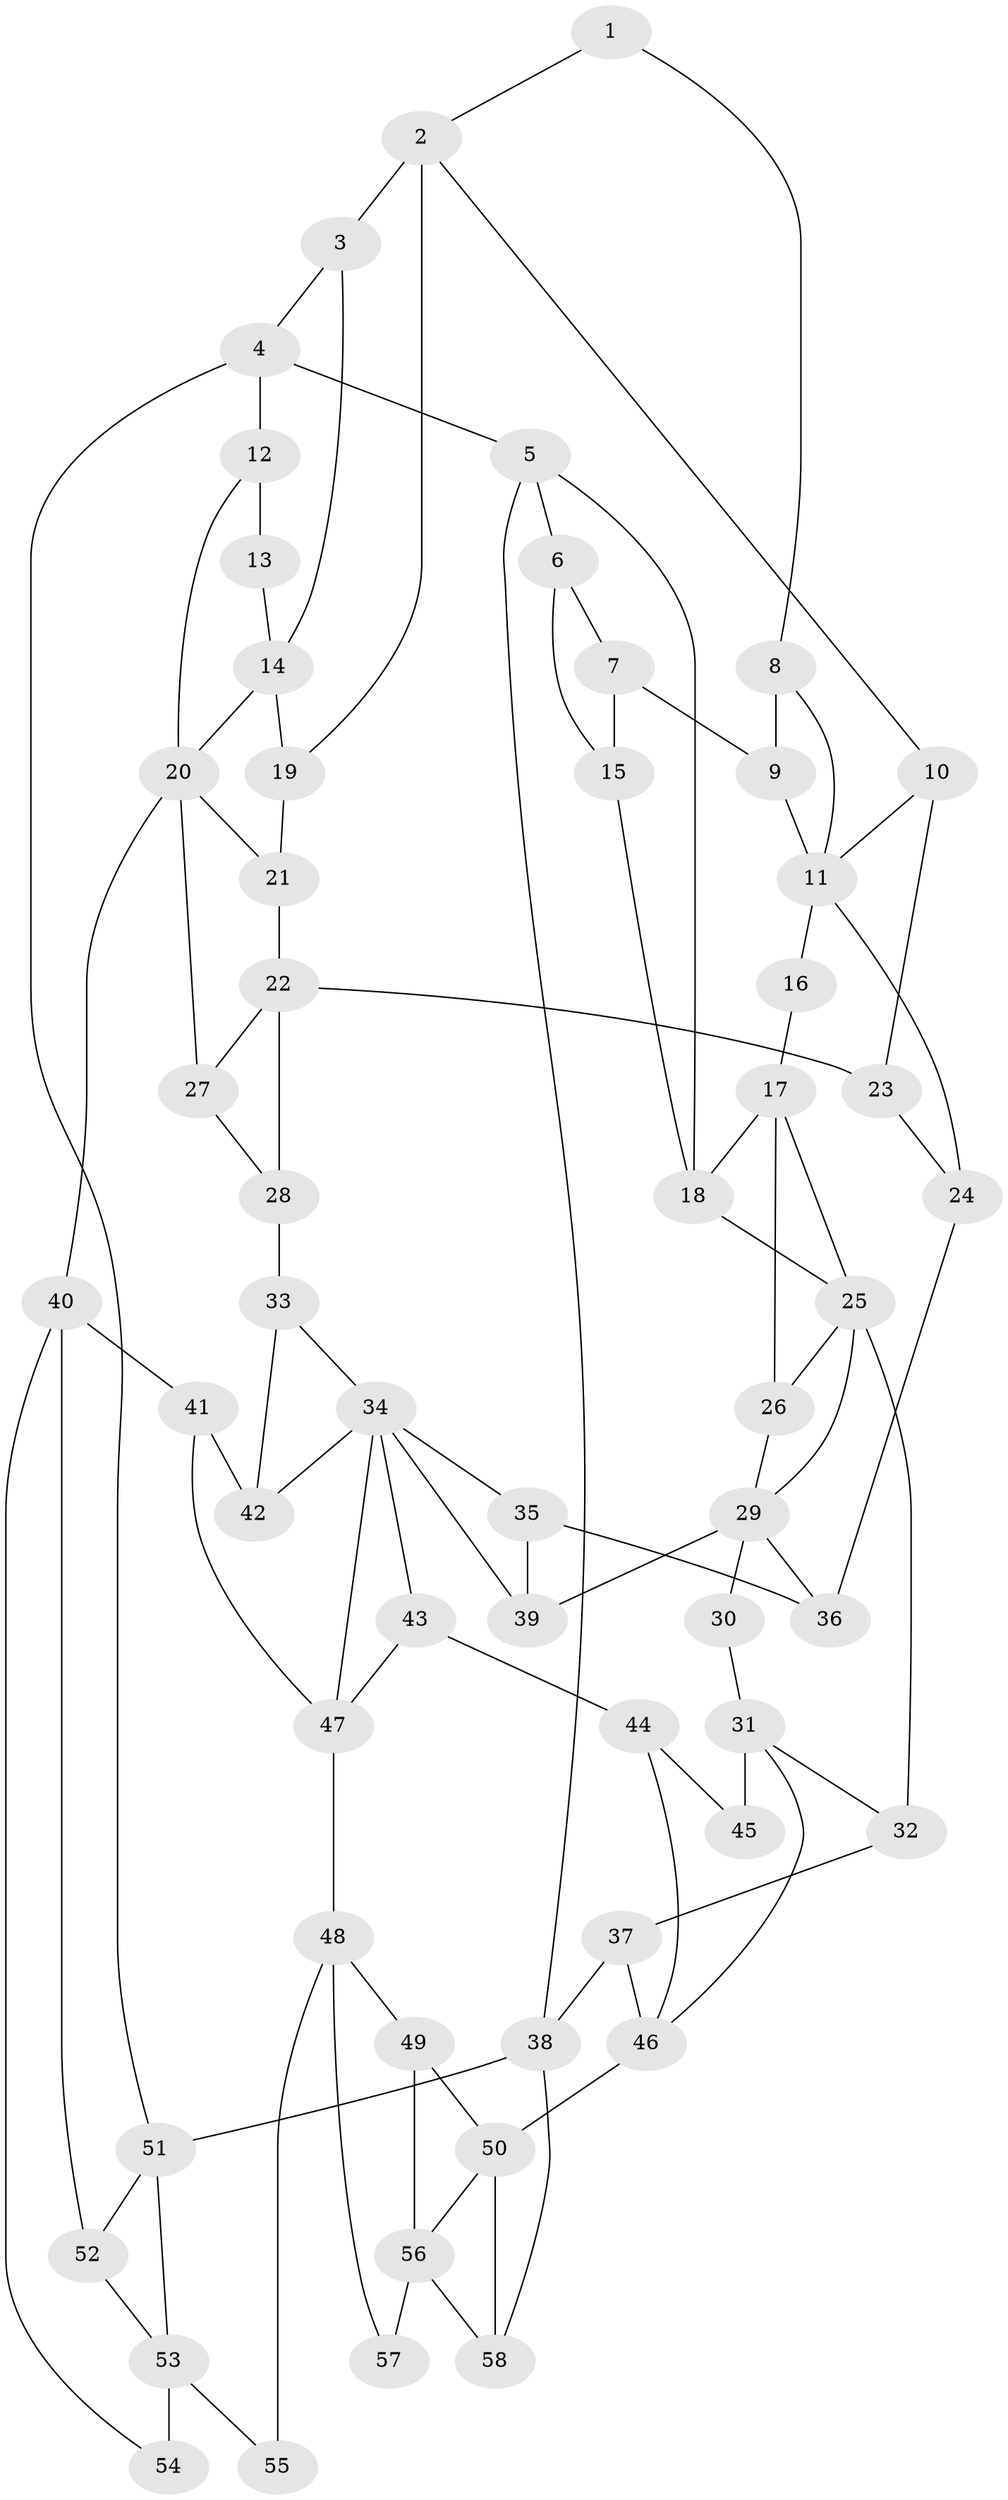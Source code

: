 // original degree distribution, {3: 0.017241379310344827, 4: 0.25, 6: 0.23275862068965517, 5: 0.5}
// Generated by graph-tools (version 1.1) at 2025/54/03/04/25 22:54:26]
// undirected, 58 vertices, 97 edges
graph export_dot {
  node [color=gray90,style=filled];
  1;
  2;
  3;
  4;
  5;
  6;
  7;
  8;
  9;
  10;
  11;
  12;
  13;
  14;
  15;
  16;
  17;
  18;
  19;
  20;
  21;
  22;
  23;
  24;
  25;
  26;
  27;
  28;
  29;
  30;
  31;
  32;
  33;
  34;
  35;
  36;
  37;
  38;
  39;
  40;
  41;
  42;
  43;
  44;
  45;
  46;
  47;
  48;
  49;
  50;
  51;
  52;
  53;
  54;
  55;
  56;
  57;
  58;
  1 -- 2 [weight=1.0];
  1 -- 8 [weight=1.0];
  2 -- 3 [weight=2.0];
  2 -- 10 [weight=1.0];
  2 -- 19 [weight=1.0];
  3 -- 4 [weight=1.0];
  3 -- 14 [weight=2.0];
  4 -- 5 [weight=1.0];
  4 -- 12 [weight=1.0];
  4 -- 51 [weight=1.0];
  5 -- 6 [weight=1.0];
  5 -- 18 [weight=1.0];
  5 -- 38 [weight=1.0];
  6 -- 7 [weight=1.0];
  6 -- 15 [weight=1.0];
  7 -- 9 [weight=1.0];
  7 -- 15 [weight=2.0];
  8 -- 9 [weight=1.0];
  8 -- 11 [weight=1.0];
  9 -- 11 [weight=1.0];
  10 -- 11 [weight=1.0];
  10 -- 23 [weight=1.0];
  11 -- 16 [weight=2.0];
  11 -- 24 [weight=1.0];
  12 -- 13 [weight=1.0];
  12 -- 20 [weight=1.0];
  13 -- 14 [weight=2.0];
  14 -- 19 [weight=1.0];
  14 -- 20 [weight=1.0];
  15 -- 18 [weight=1.0];
  16 -- 17 [weight=2.0];
  17 -- 18 [weight=2.0];
  17 -- 25 [weight=1.0];
  17 -- 26 [weight=1.0];
  18 -- 25 [weight=1.0];
  19 -- 21 [weight=1.0];
  20 -- 21 [weight=1.0];
  20 -- 27 [weight=1.0];
  20 -- 40 [weight=2.0];
  21 -- 22 [weight=1.0];
  22 -- 23 [weight=1.0];
  22 -- 27 [weight=1.0];
  22 -- 28 [weight=1.0];
  23 -- 24 [weight=1.0];
  24 -- 36 [weight=1.0];
  25 -- 26 [weight=1.0];
  25 -- 29 [weight=1.0];
  25 -- 32 [weight=1.0];
  26 -- 29 [weight=1.0];
  27 -- 28 [weight=1.0];
  28 -- 33 [weight=1.0];
  29 -- 30 [weight=2.0];
  29 -- 36 [weight=1.0];
  29 -- 39 [weight=1.0];
  30 -- 31 [weight=2.0];
  31 -- 32 [weight=1.0];
  31 -- 45 [weight=2.0];
  31 -- 46 [weight=1.0];
  32 -- 37 [weight=1.0];
  33 -- 34 [weight=1.0];
  33 -- 42 [weight=1.0];
  34 -- 35 [weight=1.0];
  34 -- 39 [weight=1.0];
  34 -- 42 [weight=1.0];
  34 -- 43 [weight=1.0];
  34 -- 47 [weight=1.0];
  35 -- 36 [weight=1.0];
  35 -- 39 [weight=1.0];
  37 -- 38 [weight=1.0];
  37 -- 46 [weight=1.0];
  38 -- 51 [weight=1.0];
  38 -- 58 [weight=1.0];
  40 -- 41 [weight=2.0];
  40 -- 52 [weight=1.0];
  40 -- 54 [weight=1.0];
  41 -- 42 [weight=1.0];
  41 -- 47 [weight=1.0];
  43 -- 44 [weight=1.0];
  43 -- 47 [weight=1.0];
  44 -- 45 [weight=1.0];
  44 -- 46 [weight=1.0];
  46 -- 50 [weight=2.0];
  47 -- 48 [weight=2.0];
  48 -- 49 [weight=1.0];
  48 -- 55 [weight=2.0];
  48 -- 57 [weight=1.0];
  49 -- 50 [weight=1.0];
  49 -- 56 [weight=1.0];
  50 -- 56 [weight=1.0];
  50 -- 58 [weight=1.0];
  51 -- 52 [weight=1.0];
  51 -- 53 [weight=1.0];
  52 -- 53 [weight=1.0];
  53 -- 54 [weight=2.0];
  53 -- 55 [weight=2.0];
  56 -- 57 [weight=2.0];
  56 -- 58 [weight=2.0];
}
